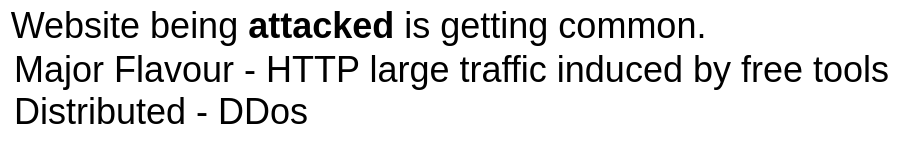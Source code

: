 <mxfile version="10.9.8" type="github"><diagram id="PTDEmrxxDX-uuHtHgbgG" name="Page-1"><mxGraphModel dx="950" dy="479" grid="1" gridSize="10" guides="1" tooltips="1" connect="1" arrows="1" fold="1" page="1" pageScale="1" pageWidth="1169" pageHeight="827" math="0" shadow="0"><root><mxCell id="0"/><mxCell id="1" parent="0"/><mxCell id="yxPAWUz-0mZJYz2YXZwI-1" value="&amp;nbsp;&lt;font style=&quot;font-size: 18px&quot;&gt;Website being &lt;b&gt;attacked&lt;/b&gt; is getting common.&lt;br&gt;&amp;nbsp;Major Flavour - HTTP large traffic induced by free tools&amp;nbsp;&lt;br&gt;&amp;nbsp;Distributed - DDos&amp;nbsp;&lt;/font&gt;&lt;br&gt;&amp;nbsp;" style="text;html=1;resizable=0;points=[];autosize=1;align=left;verticalAlign=top;spacingTop=-4;" vertex="1" parent="1"><mxGeometry x="207" y="335" width="460" height="60" as="geometry"/></mxCell></root></mxGraphModel></diagram><diagram id="5d1PftR00AWOdxNjXSUm" name="Page-2"><mxGraphModel dx="946" dy="528" grid="1" gridSize="10" guides="1" tooltips="1" connect="1" arrows="1" fold="1" page="1" pageScale="1" pageWidth="1169" pageHeight="827" math="0" shadow="0"><root><mxCell id="sueGE4RP6lY4te1fLgAf-0"/><mxCell id="sueGE4RP6lY4te1fLgAf-1" parent="sueGE4RP6lY4te1fLgAf-0"/><mxCell id="sueGE4RP6lY4te1fLgAf-2" value="Netscaler&amp;nbsp; front ends many web apps and hence has to take up these attacks on behalf of WebApps&amp;nbsp;&lt;br&gt;" style="text;html=1;resizable=0;points=[];autosize=1;align=left;verticalAlign=top;spacingTop=-4;" vertex="1" parent="sueGE4RP6lY4te1fLgAf-1"><mxGeometry x="259" y="159" width="550" height="20" as="geometry"/></mxCell></root></mxGraphModel></diagram></mxfile>
